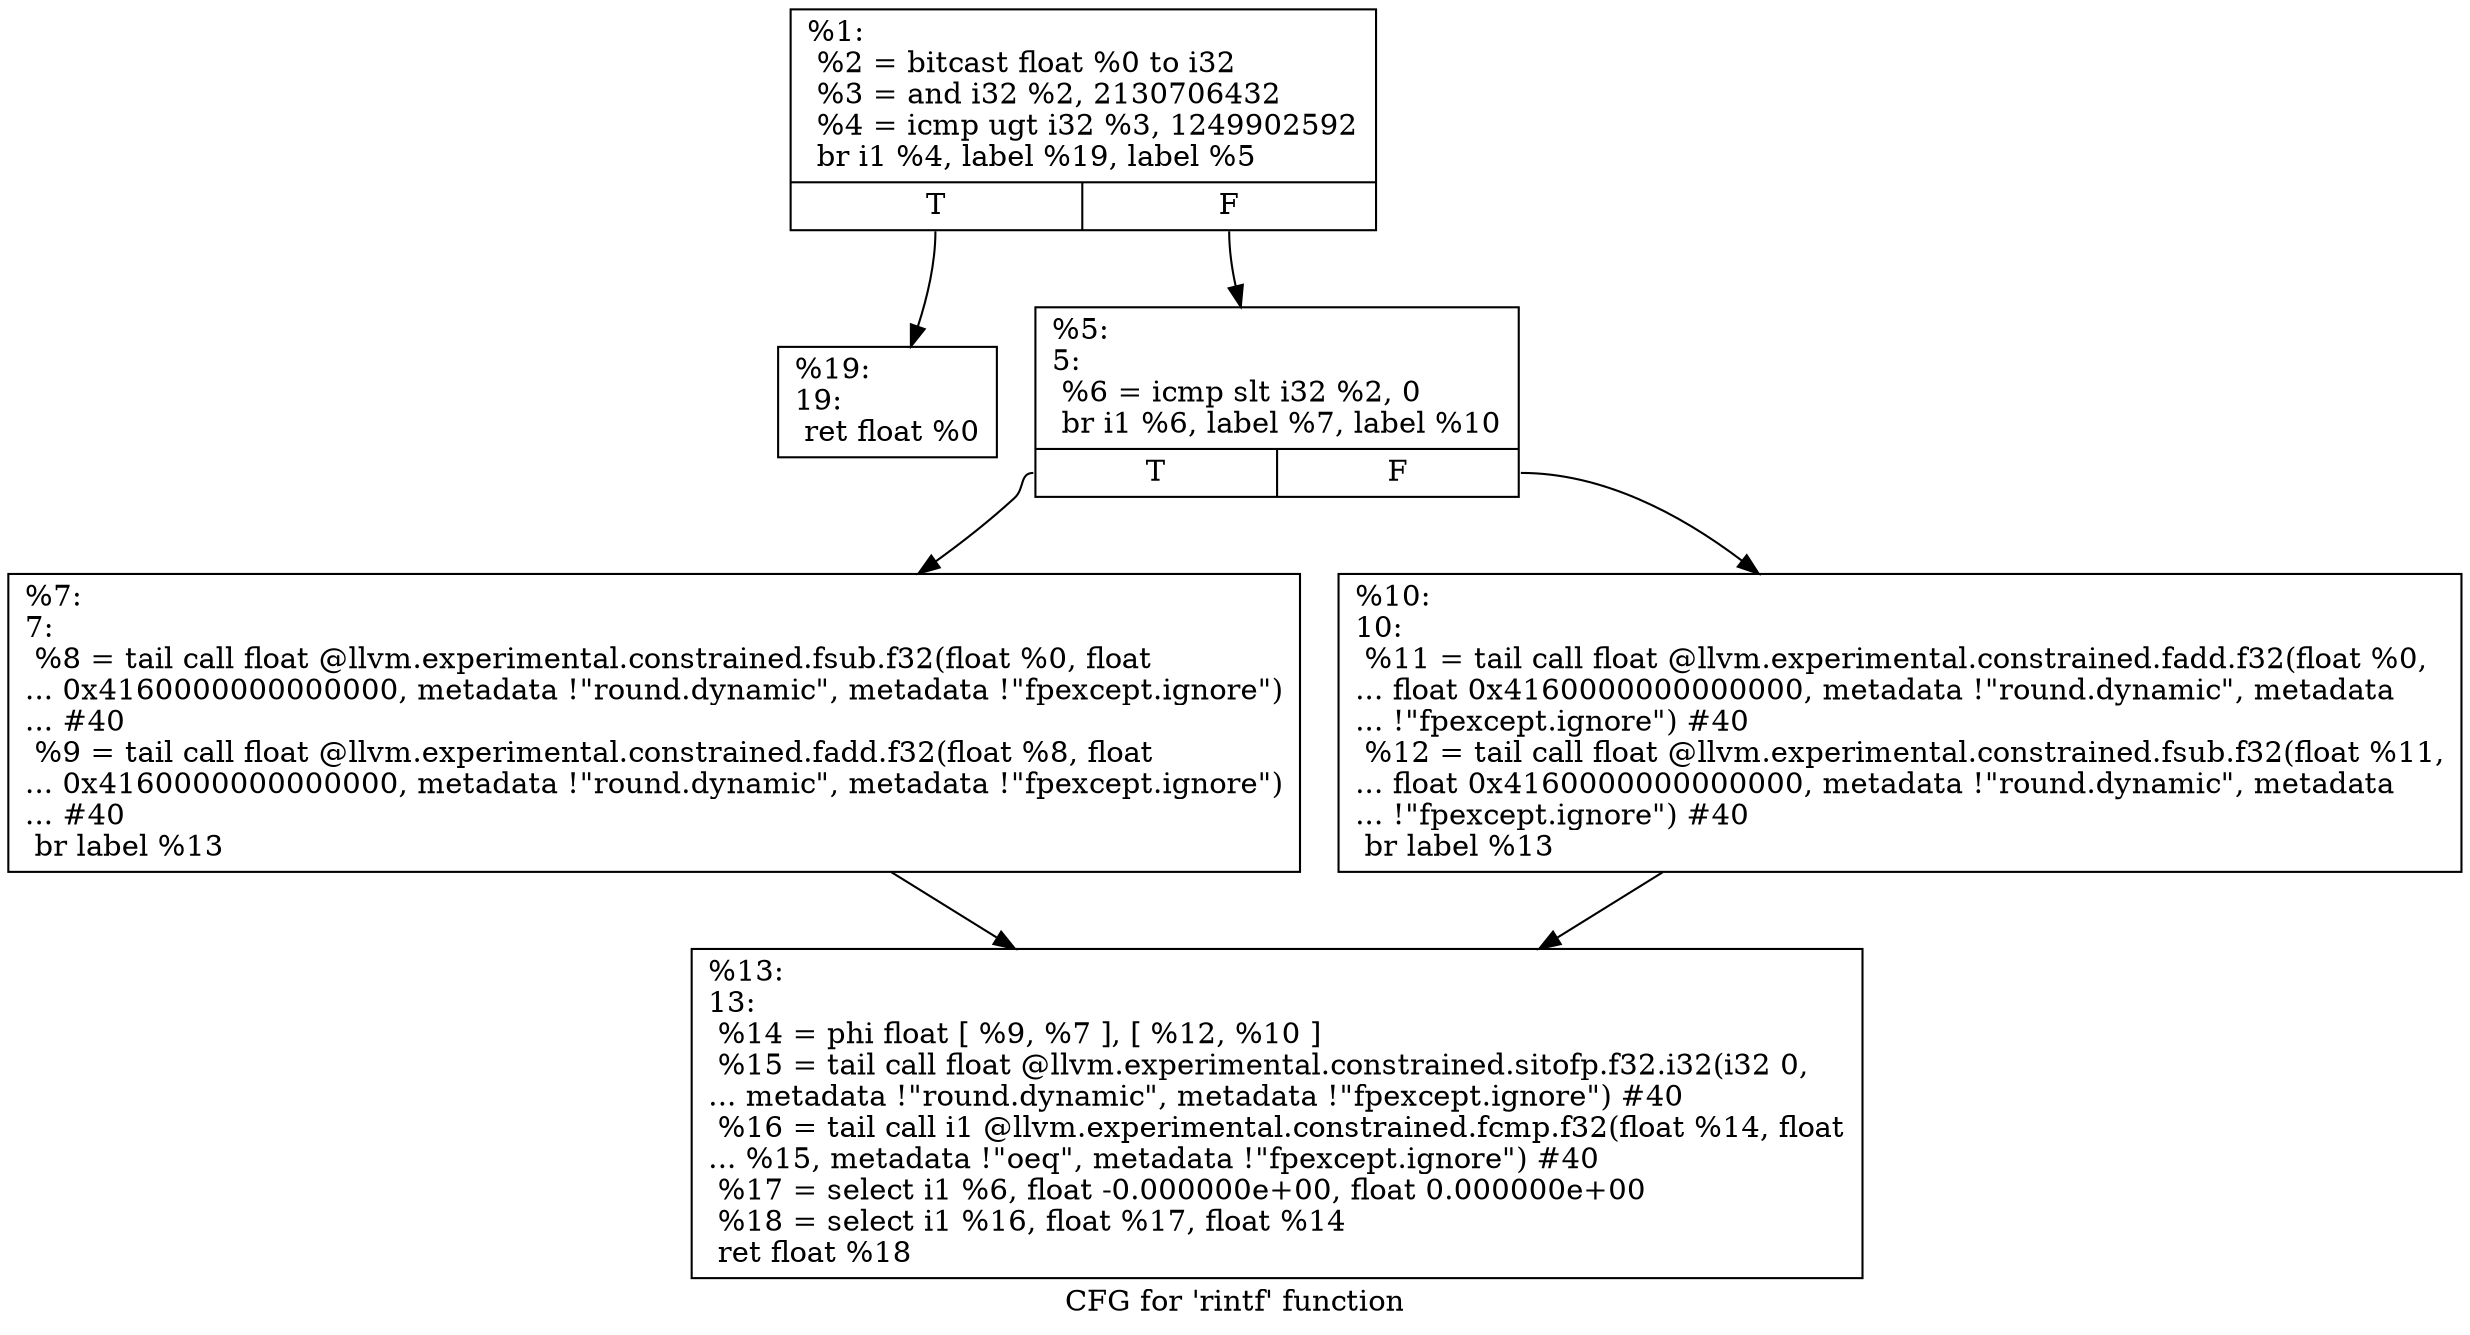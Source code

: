 digraph "CFG for 'rintf' function" {
	label="CFG for 'rintf' function";

	Node0x155d360 [shape=record,label="{%1:\l  %2 = bitcast float %0 to i32\l  %3 = and i32 %2, 2130706432\l  %4 = icmp ugt i32 %3, 1249902592\l  br i1 %4, label %19, label %5\l|{<s0>T|<s1>F}}"];
	Node0x155d360:s0 -> Node0x155d4f0;
	Node0x155d360:s1 -> Node0x155d3b0;
	Node0x155d3b0 [shape=record,label="{%5:\l5:                                                \l  %6 = icmp slt i32 %2, 0\l  br i1 %6, label %7, label %10\l|{<s0>T|<s1>F}}"];
	Node0x155d3b0:s0 -> Node0x155d400;
	Node0x155d3b0:s1 -> Node0x155d450;
	Node0x155d400 [shape=record,label="{%7:\l7:                                                \l  %8 = tail call float @llvm.experimental.constrained.fsub.f32(float %0, float\l... 0x4160000000000000, metadata !\"round.dynamic\", metadata !\"fpexcept.ignore\")\l... #40\l  %9 = tail call float @llvm.experimental.constrained.fadd.f32(float %8, float\l... 0x4160000000000000, metadata !\"round.dynamic\", metadata !\"fpexcept.ignore\")\l... #40\l  br label %13\l}"];
	Node0x155d400 -> Node0x155d4a0;
	Node0x155d450 [shape=record,label="{%10:\l10:                                               \l  %11 = tail call float @llvm.experimental.constrained.fadd.f32(float %0,\l... float 0x4160000000000000, metadata !\"round.dynamic\", metadata\l... !\"fpexcept.ignore\") #40\l  %12 = tail call float @llvm.experimental.constrained.fsub.f32(float %11,\l... float 0x4160000000000000, metadata !\"round.dynamic\", metadata\l... !\"fpexcept.ignore\") #40\l  br label %13\l}"];
	Node0x155d450 -> Node0x155d4a0;
	Node0x155d4a0 [shape=record,label="{%13:\l13:                                               \l  %14 = phi float [ %9, %7 ], [ %12, %10 ]\l  %15 = tail call float @llvm.experimental.constrained.sitofp.f32.i32(i32 0,\l... metadata !\"round.dynamic\", metadata !\"fpexcept.ignore\") #40\l  %16 = tail call i1 @llvm.experimental.constrained.fcmp.f32(float %14, float\l... %15, metadata !\"oeq\", metadata !\"fpexcept.ignore\") #40\l  %17 = select i1 %6, float -0.000000e+00, float 0.000000e+00\l  %18 = select i1 %16, float %17, float %14\l  ret float %18\l}"];
	Node0x155d4f0 [shape=record,label="{%19:\l19:                                               \l  ret float %0\l}"];
}
